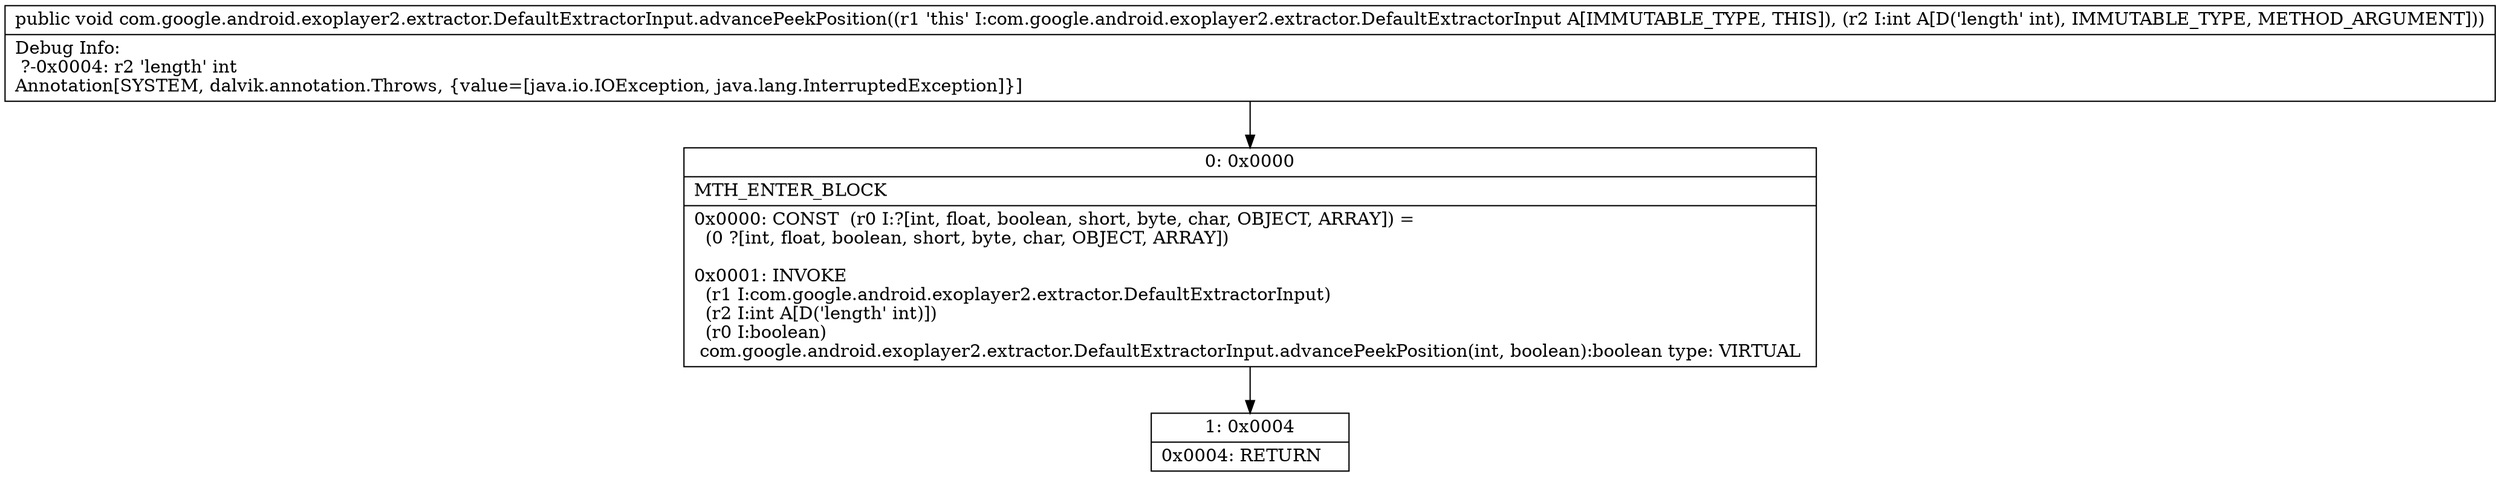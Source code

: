 digraph "CFG forcom.google.android.exoplayer2.extractor.DefaultExtractorInput.advancePeekPosition(I)V" {
Node_0 [shape=record,label="{0\:\ 0x0000|MTH_ENTER_BLOCK\l|0x0000: CONST  (r0 I:?[int, float, boolean, short, byte, char, OBJECT, ARRAY]) = \l  (0 ?[int, float, boolean, short, byte, char, OBJECT, ARRAY])\l \l0x0001: INVOKE  \l  (r1 I:com.google.android.exoplayer2.extractor.DefaultExtractorInput)\l  (r2 I:int A[D('length' int)])\l  (r0 I:boolean)\l com.google.android.exoplayer2.extractor.DefaultExtractorInput.advancePeekPosition(int, boolean):boolean type: VIRTUAL \l}"];
Node_1 [shape=record,label="{1\:\ 0x0004|0x0004: RETURN   \l}"];
MethodNode[shape=record,label="{public void com.google.android.exoplayer2.extractor.DefaultExtractorInput.advancePeekPosition((r1 'this' I:com.google.android.exoplayer2.extractor.DefaultExtractorInput A[IMMUTABLE_TYPE, THIS]), (r2 I:int A[D('length' int), IMMUTABLE_TYPE, METHOD_ARGUMENT]))  | Debug Info:\l  ?\-0x0004: r2 'length' int\lAnnotation[SYSTEM, dalvik.annotation.Throws, \{value=[java.io.IOException, java.lang.InterruptedException]\}]\l}"];
MethodNode -> Node_0;
Node_0 -> Node_1;
}

